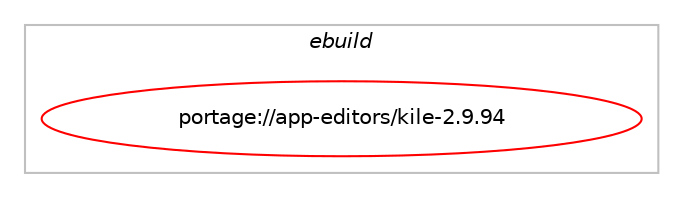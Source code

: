 digraph prolog {

# *************
# Graph options
# *************

newrank=true;
concentrate=true;
compound=true;
graph [rankdir=LR,fontname=Helvetica,fontsize=10,ranksep=1.5];#, ranksep=2.5, nodesep=0.2];
edge  [arrowhead=vee];
node  [fontname=Helvetica,fontsize=10];

# **********
# The ebuild
# **********

subgraph cluster_leftcol {
color=gray;
label=<<i>ebuild</i>>;
id [label="portage://app-editors/kile-2.9.94", color=red, width=4, href="../app-editors/kile-2.9.94.svg"];
}

# ****************
# The dependencies
# ****************

subgraph cluster_midcol {
color=gray;
label=<<i>dependencies</i>>;
subgraph cluster_compile {
fillcolor="#eeeeee";
style=filled;
label=<<i>compile</i>>;
# *** BEGIN UNKNOWN DEPENDENCY TYPE (TODO) ***
# id -> equal(use_conditional_group(positive,pdf,portage://app-editors/kile-2.9.94,[package_dependency(portage://app-editors/kile-2.9.94,install,no,app-text,poppler,greaterequal,[23.12.0,,,23.12.0],[],[use(enable(qt6),none)])]))
# *** END UNKNOWN DEPENDENCY TYPE (TODO) ***

# *** BEGIN UNKNOWN DEPENDENCY TYPE (TODO) ***
# id -> equal(package_dependency(portage://app-editors/kile-2.9.94,install,no,dev-qt,qt5compat,greaterequal,[6.6.2,,,6.6.2],[slot(6)],[]))
# *** END UNKNOWN DEPENDENCY TYPE (TODO) ***

# *** BEGIN UNKNOWN DEPENDENCY TYPE (TODO) ***
# id -> equal(package_dependency(portage://app-editors/kile-2.9.94,install,no,dev-qt,qtbase,greaterequal,[6.6.2,,,6.6.2],[slot(6)],[use(enable(dbus),none),use(enable(widgets),none)]))
# *** END UNKNOWN DEPENDENCY TYPE (TODO) ***

# *** BEGIN UNKNOWN DEPENDENCY TYPE (TODO) ***
# id -> equal(package_dependency(portage://app-editors/kile-2.9.94,install,no,dev-qt,qtbase,none,[,,],[slot(6)],[]))
# *** END UNKNOWN DEPENDENCY TYPE (TODO) ***

# *** BEGIN UNKNOWN DEPENDENCY TYPE (TODO) ***
# id -> equal(package_dependency(portage://app-editors/kile-2.9.94,install,no,dev-qt,qtdeclarative,greaterequal,[6.6.2,,,6.6.2],[slot(6)],[]))
# *** END UNKNOWN DEPENDENCY TYPE (TODO) ***

# *** BEGIN UNKNOWN DEPENDENCY TYPE (TODO) ***
# id -> equal(package_dependency(portage://app-editors/kile-2.9.94,install,no,kde-apps,okular,none,[,,],[slot(6)],[]))
# *** END UNKNOWN DEPENDENCY TYPE (TODO) ***

# *** BEGIN UNKNOWN DEPENDENCY TYPE (TODO) ***
# id -> equal(package_dependency(portage://app-editors/kile-2.9.94,install,no,kde-frameworks,kcodecs,greaterequal,[6.0.0,,,6.0.0],[slot(6)],[]))
# *** END UNKNOWN DEPENDENCY TYPE (TODO) ***

# *** BEGIN UNKNOWN DEPENDENCY TYPE (TODO) ***
# id -> equal(package_dependency(portage://app-editors/kile-2.9.94,install,no,kde-frameworks,kconfig,greaterequal,[6.0.0,,,6.0.0],[slot(6)],[]))
# *** END UNKNOWN DEPENDENCY TYPE (TODO) ***

# *** BEGIN UNKNOWN DEPENDENCY TYPE (TODO) ***
# id -> equal(package_dependency(portage://app-editors/kile-2.9.94,install,no,kde-frameworks,kcoreaddons,greaterequal,[6.0.0,,,6.0.0],[slot(6)],[]))
# *** END UNKNOWN DEPENDENCY TYPE (TODO) ***

# *** BEGIN UNKNOWN DEPENDENCY TYPE (TODO) ***
# id -> equal(package_dependency(portage://app-editors/kile-2.9.94,install,no,kde-frameworks,kcrash,greaterequal,[6.0.0,,,6.0.0],[slot(6)],[]))
# *** END UNKNOWN DEPENDENCY TYPE (TODO) ***

# *** BEGIN UNKNOWN DEPENDENCY TYPE (TODO) ***
# id -> equal(package_dependency(portage://app-editors/kile-2.9.94,install,no,kde-frameworks,kdbusaddons,greaterequal,[6.0.0,,,6.0.0],[slot(6)],[]))
# *** END UNKNOWN DEPENDENCY TYPE (TODO) ***

# *** BEGIN UNKNOWN DEPENDENCY TYPE (TODO) ***
# id -> equal(package_dependency(portage://app-editors/kile-2.9.94,install,no,kde-frameworks,kdoctools,greaterequal,[6.0.0,,,6.0.0],[slot(6)],[]))
# *** END UNKNOWN DEPENDENCY TYPE (TODO) ***

# *** BEGIN UNKNOWN DEPENDENCY TYPE (TODO) ***
# id -> equal(package_dependency(portage://app-editors/kile-2.9.94,install,no,kde-frameworks,kguiaddons,greaterequal,[6.0.0,,,6.0.0],[slot(6)],[]))
# *** END UNKNOWN DEPENDENCY TYPE (TODO) ***

# *** BEGIN UNKNOWN DEPENDENCY TYPE (TODO) ***
# id -> equal(package_dependency(portage://app-editors/kile-2.9.94,install,no,kde-frameworks,ki18n,greaterequal,[6.0.0,,,6.0.0],[slot(6)],[]))
# *** END UNKNOWN DEPENDENCY TYPE (TODO) ***

# *** BEGIN UNKNOWN DEPENDENCY TYPE (TODO) ***
# id -> equal(package_dependency(portage://app-editors/kile-2.9.94,install,no,kde-frameworks,kiconthemes,greaterequal,[6.0.0,,,6.0.0],[slot(6)],[]))
# *** END UNKNOWN DEPENDENCY TYPE (TODO) ***

# *** BEGIN UNKNOWN DEPENDENCY TYPE (TODO) ***
# id -> equal(package_dependency(portage://app-editors/kile-2.9.94,install,no,kde-frameworks,kio,greaterequal,[6.0.0,,,6.0.0],[slot(6)],[]))
# *** END UNKNOWN DEPENDENCY TYPE (TODO) ***

# *** BEGIN UNKNOWN DEPENDENCY TYPE (TODO) ***
# id -> equal(package_dependency(portage://app-editors/kile-2.9.94,install,no,kde-frameworks,kparts,greaterequal,[6.0.0,,,6.0.0],[slot(6)],[]))
# *** END UNKNOWN DEPENDENCY TYPE (TODO) ***

# *** BEGIN UNKNOWN DEPENDENCY TYPE (TODO) ***
# id -> equal(package_dependency(portage://app-editors/kile-2.9.94,install,no,kde-frameworks,ktexteditor,greaterequal,[6.0.0,,,6.0.0],[slot(6)],[]))
# *** END UNKNOWN DEPENDENCY TYPE (TODO) ***

# *** BEGIN UNKNOWN DEPENDENCY TYPE (TODO) ***
# id -> equal(package_dependency(portage://app-editors/kile-2.9.94,install,no,kde-frameworks,ktextwidgets,greaterequal,[6.0.0,,,6.0.0],[slot(6)],[]))
# *** END UNKNOWN DEPENDENCY TYPE (TODO) ***

# *** BEGIN UNKNOWN DEPENDENCY TYPE (TODO) ***
# id -> equal(package_dependency(portage://app-editors/kile-2.9.94,install,no,kde-frameworks,kwindowsystem,greaterequal,[6.0.0,,,6.0.0],[slot(6)],[]))
# *** END UNKNOWN DEPENDENCY TYPE (TODO) ***

# *** BEGIN UNKNOWN DEPENDENCY TYPE (TODO) ***
# id -> equal(package_dependency(portage://app-editors/kile-2.9.94,install,no,kde-frameworks,kxmlgui,greaterequal,[6.0.0,,,6.0.0],[slot(6)],[]))
# *** END UNKNOWN DEPENDENCY TYPE (TODO) ***

}
subgraph cluster_compileandrun {
fillcolor="#eeeeee";
style=filled;
label=<<i>compile and run</i>>;
}
subgraph cluster_run {
fillcolor="#eeeeee";
style=filled;
label=<<i>run</i>>;
# *** BEGIN UNKNOWN DEPENDENCY TYPE (TODO) ***
# id -> equal(any_of_group([package_dependency(portage://app-editors/kile-2.9.94,run,no,kde-frameworks,breeze-icons,none,[,,],any_different_slot,[]),package_dependency(portage://app-editors/kile-2.9.94,run,no,kde-frameworks,oxygen-icons,none,[,,],any_different_slot,[])]))
# *** END UNKNOWN DEPENDENCY TYPE (TODO) ***

# *** BEGIN UNKNOWN DEPENDENCY TYPE (TODO) ***
# id -> equal(use_conditional_group(positive,pdf,portage://app-editors/kile-2.9.94,[package_dependency(portage://app-editors/kile-2.9.94,run,no,app-text,ghostscript-gpl,none,[,,],[],[]),package_dependency(portage://app-editors/kile-2.9.94,run,no,app-text,texlive-core,none,[,,],[],[])]))
# *** END UNKNOWN DEPENDENCY TYPE (TODO) ***

# *** BEGIN UNKNOWN DEPENDENCY TYPE (TODO) ***
# id -> equal(use_conditional_group(positive,pdf,portage://app-editors/kile-2.9.94,[package_dependency(portage://app-editors/kile-2.9.94,run,no,app-text,poppler,greaterequal,[23.12.0,,,23.12.0],[],[use(enable(qt6),none)])]))
# *** END UNKNOWN DEPENDENCY TYPE (TODO) ***

# *** BEGIN UNKNOWN DEPENDENCY TYPE (TODO) ***
# id -> equal(use_conditional_group(positive,png,portage://app-editors/kile-2.9.94,[package_dependency(portage://app-editors/kile-2.9.94,run,no,app-text,dvipng,none,[,,],[],[]),package_dependency(portage://app-editors/kile-2.9.94,run,no,virtual,imagemagick-tools,none,[,,],[],[use(optenable(png),none)])]))
# *** END UNKNOWN DEPENDENCY TYPE (TODO) ***

# *** BEGIN UNKNOWN DEPENDENCY TYPE (TODO) ***
# id -> equal(package_dependency(portage://app-editors/kile-2.9.94,run,no,dev-qt,qt5compat,greaterequal,[6.6.2,,,6.6.2],[slot(6)],[]))
# *** END UNKNOWN DEPENDENCY TYPE (TODO) ***

# *** BEGIN UNKNOWN DEPENDENCY TYPE (TODO) ***
# id -> equal(package_dependency(portage://app-editors/kile-2.9.94,run,no,dev-qt,qtbase,greaterequal,[6.6.2,,,6.6.2],[slot(6)],[use(enable(dbus),none),use(enable(widgets),none)]))
# *** END UNKNOWN DEPENDENCY TYPE (TODO) ***

# *** BEGIN UNKNOWN DEPENDENCY TYPE (TODO) ***
# id -> equal(package_dependency(portage://app-editors/kile-2.9.94,run,no,dev-qt,qtbase,none,[,,],[slot(6)],[]))
# *** END UNKNOWN DEPENDENCY TYPE (TODO) ***

# *** BEGIN UNKNOWN DEPENDENCY TYPE (TODO) ***
# id -> equal(package_dependency(portage://app-editors/kile-2.9.94,run,no,dev-qt,qtdeclarative,greaterequal,[6.6.2,,,6.6.2],[slot(6)],[]))
# *** END UNKNOWN DEPENDENCY TYPE (TODO) ***

# *** BEGIN UNKNOWN DEPENDENCY TYPE (TODO) ***
# id -> equal(package_dependency(portage://app-editors/kile-2.9.94,run,no,kde-apps,konsole,none,[,,],[slot(6)],[]))
# *** END UNKNOWN DEPENDENCY TYPE (TODO) ***

# *** BEGIN UNKNOWN DEPENDENCY TYPE (TODO) ***
# id -> equal(package_dependency(portage://app-editors/kile-2.9.94,run,no,kde-apps,okular,none,[,,],[slot(6)],[]))
# *** END UNKNOWN DEPENDENCY TYPE (TODO) ***

# *** BEGIN UNKNOWN DEPENDENCY TYPE (TODO) ***
# id -> equal(package_dependency(portage://app-editors/kile-2.9.94,run,no,kde-apps,okular,none,[,,],[slot(6)],[use(optenable(pdf),none)]))
# *** END UNKNOWN DEPENDENCY TYPE (TODO) ***

# *** BEGIN UNKNOWN DEPENDENCY TYPE (TODO) ***
# id -> equal(package_dependency(portage://app-editors/kile-2.9.94,run,no,kde-frameworks,kcodecs,greaterequal,[6.0.0,,,6.0.0],[slot(6)],[]))
# *** END UNKNOWN DEPENDENCY TYPE (TODO) ***

# *** BEGIN UNKNOWN DEPENDENCY TYPE (TODO) ***
# id -> equal(package_dependency(portage://app-editors/kile-2.9.94,run,no,kde-frameworks,kconfig,greaterequal,[6.0.0,,,6.0.0],[slot(6)],[]))
# *** END UNKNOWN DEPENDENCY TYPE (TODO) ***

# *** BEGIN UNKNOWN DEPENDENCY TYPE (TODO) ***
# id -> equal(package_dependency(portage://app-editors/kile-2.9.94,run,no,kde-frameworks,kcoreaddons,greaterequal,[6.0.0,,,6.0.0],[slot(6)],[]))
# *** END UNKNOWN DEPENDENCY TYPE (TODO) ***

# *** BEGIN UNKNOWN DEPENDENCY TYPE (TODO) ***
# id -> equal(package_dependency(portage://app-editors/kile-2.9.94,run,no,kde-frameworks,kcrash,greaterequal,[6.0.0,,,6.0.0],[slot(6)],[]))
# *** END UNKNOWN DEPENDENCY TYPE (TODO) ***

# *** BEGIN UNKNOWN DEPENDENCY TYPE (TODO) ***
# id -> equal(package_dependency(portage://app-editors/kile-2.9.94,run,no,kde-frameworks,kdbusaddons,greaterequal,[6.0.0,,,6.0.0],[slot(6)],[]))
# *** END UNKNOWN DEPENDENCY TYPE (TODO) ***

# *** BEGIN UNKNOWN DEPENDENCY TYPE (TODO) ***
# id -> equal(package_dependency(portage://app-editors/kile-2.9.94,run,no,kde-frameworks,kdoctools,greaterequal,[6.0.0,,,6.0.0],[slot(6)],[]))
# *** END UNKNOWN DEPENDENCY TYPE (TODO) ***

# *** BEGIN UNKNOWN DEPENDENCY TYPE (TODO) ***
# id -> equal(package_dependency(portage://app-editors/kile-2.9.94,run,no,kde-frameworks,kf-env,greaterequal,[6,,,6],[],[]))
# *** END UNKNOWN DEPENDENCY TYPE (TODO) ***

# *** BEGIN UNKNOWN DEPENDENCY TYPE (TODO) ***
# id -> equal(package_dependency(portage://app-editors/kile-2.9.94,run,no,kde-frameworks,kguiaddons,greaterequal,[6.0.0,,,6.0.0],[slot(6)],[]))
# *** END UNKNOWN DEPENDENCY TYPE (TODO) ***

# *** BEGIN UNKNOWN DEPENDENCY TYPE (TODO) ***
# id -> equal(package_dependency(portage://app-editors/kile-2.9.94,run,no,kde-frameworks,ki18n,greaterequal,[6.0.0,,,6.0.0],[slot(6)],[]))
# *** END UNKNOWN DEPENDENCY TYPE (TODO) ***

# *** BEGIN UNKNOWN DEPENDENCY TYPE (TODO) ***
# id -> equal(package_dependency(portage://app-editors/kile-2.9.94,run,no,kde-frameworks,kiconthemes,greaterequal,[6.0.0,,,6.0.0],[slot(6)],[]))
# *** END UNKNOWN DEPENDENCY TYPE (TODO) ***

# *** BEGIN UNKNOWN DEPENDENCY TYPE (TODO) ***
# id -> equal(package_dependency(portage://app-editors/kile-2.9.94,run,no,kde-frameworks,kio,greaterequal,[6.0.0,,,6.0.0],[slot(6)],[]))
# *** END UNKNOWN DEPENDENCY TYPE (TODO) ***

# *** BEGIN UNKNOWN DEPENDENCY TYPE (TODO) ***
# id -> equal(package_dependency(portage://app-editors/kile-2.9.94,run,no,kde-frameworks,kparts,greaterequal,[6.0.0,,,6.0.0],[slot(6)],[]))
# *** END UNKNOWN DEPENDENCY TYPE (TODO) ***

# *** BEGIN UNKNOWN DEPENDENCY TYPE (TODO) ***
# id -> equal(package_dependency(portage://app-editors/kile-2.9.94,run,no,kde-frameworks,ktexteditor,greaterequal,[6.0.0,,,6.0.0],[slot(6)],[]))
# *** END UNKNOWN DEPENDENCY TYPE (TODO) ***

# *** BEGIN UNKNOWN DEPENDENCY TYPE (TODO) ***
# id -> equal(package_dependency(portage://app-editors/kile-2.9.94,run,no,kde-frameworks,ktextwidgets,greaterequal,[6.0.0,,,6.0.0],[slot(6)],[]))
# *** END UNKNOWN DEPENDENCY TYPE (TODO) ***

# *** BEGIN UNKNOWN DEPENDENCY TYPE (TODO) ***
# id -> equal(package_dependency(portage://app-editors/kile-2.9.94,run,no,kde-frameworks,kwindowsystem,greaterequal,[6.0.0,,,6.0.0],[slot(6)],[]))
# *** END UNKNOWN DEPENDENCY TYPE (TODO) ***

# *** BEGIN UNKNOWN DEPENDENCY TYPE (TODO) ***
# id -> equal(package_dependency(portage://app-editors/kile-2.9.94,run,no,kde-frameworks,kxmlgui,greaterequal,[6.0.0,,,6.0.0],[slot(6)],[]))
# *** END UNKNOWN DEPENDENCY TYPE (TODO) ***

# *** BEGIN UNKNOWN DEPENDENCY TYPE (TODO) ***
# id -> equal(package_dependency(portage://app-editors/kile-2.9.94,run,no,virtual,latex-base,none,[,,],[],[]))
# *** END UNKNOWN DEPENDENCY TYPE (TODO) ***

# *** BEGIN UNKNOWN DEPENDENCY TYPE (TODO) ***
# id -> equal(package_dependency(portage://app-editors/kile-2.9.94,run,no,virtual,tex-base,none,[,,],[],[]))
# *** END UNKNOWN DEPENDENCY TYPE (TODO) ***

# *** BEGIN UNKNOWN DEPENDENCY TYPE (TODO) ***
# id -> equal(package_dependency(portage://app-editors/kile-2.9.94,run,weak,app-editors,kile,none,[,,],[slot(5)],[]))
# *** END UNKNOWN DEPENDENCY TYPE (TODO) ***

}
}

# **************
# The candidates
# **************

subgraph cluster_choices {
rank=same;
color=gray;
label=<<i>candidates</i>>;

}

}

